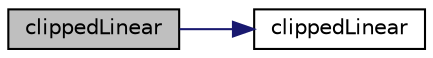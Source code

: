 digraph "clippedLinear"
{
  bgcolor="transparent";
  edge [fontname="Helvetica",fontsize="10",labelfontname="Helvetica",labelfontsize="10"];
  node [fontname="Helvetica",fontsize="10",shape=record];
  rankdir="LR";
  Node1 [label="clippedLinear",height=0.2,width=0.4,color="black", fillcolor="grey75", style="filled", fontcolor="black"];
  Node1 -> Node2 [color="midnightblue",fontsize="10",style="solid",fontname="Helvetica"];
  Node2 [label="clippedLinear",height=0.2,width=0.4,color="black",URL="$a00273.html#aa6545febf6875f9c79683286a80b0822",tooltip="Construct from mesh and cellSizeRatio. "];
}

